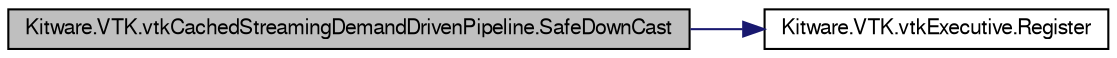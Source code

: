 digraph G
{
  bgcolor="transparent";
  edge [fontname="FreeSans",fontsize="10",labelfontname="FreeSans",labelfontsize="10"];
  node [fontname="FreeSans",fontsize="10",shape=record];
  rankdir="LR";
  Node1 [label="Kitware.VTK.vtkCachedStreamingDemandDrivenPipeline.SafeDownCast",height=0.2,width=0.4,color="black", fillcolor="grey75", style="filled" fontcolor="black"];
  Node1 -> Node2 [color="midnightblue",fontsize="10",style="solid",fontname="FreeSans"];
  Node2 [label="Kitware.VTK.vtkExecutive.Register",height=0.2,width=0.4,color="black",URL="$class_kitware_1_1_v_t_k_1_1vtk_executive.html#a5ecc9e5814e3f8513b80d4163a0e6ca7",tooltip="Participate in garbage collection."];
}
